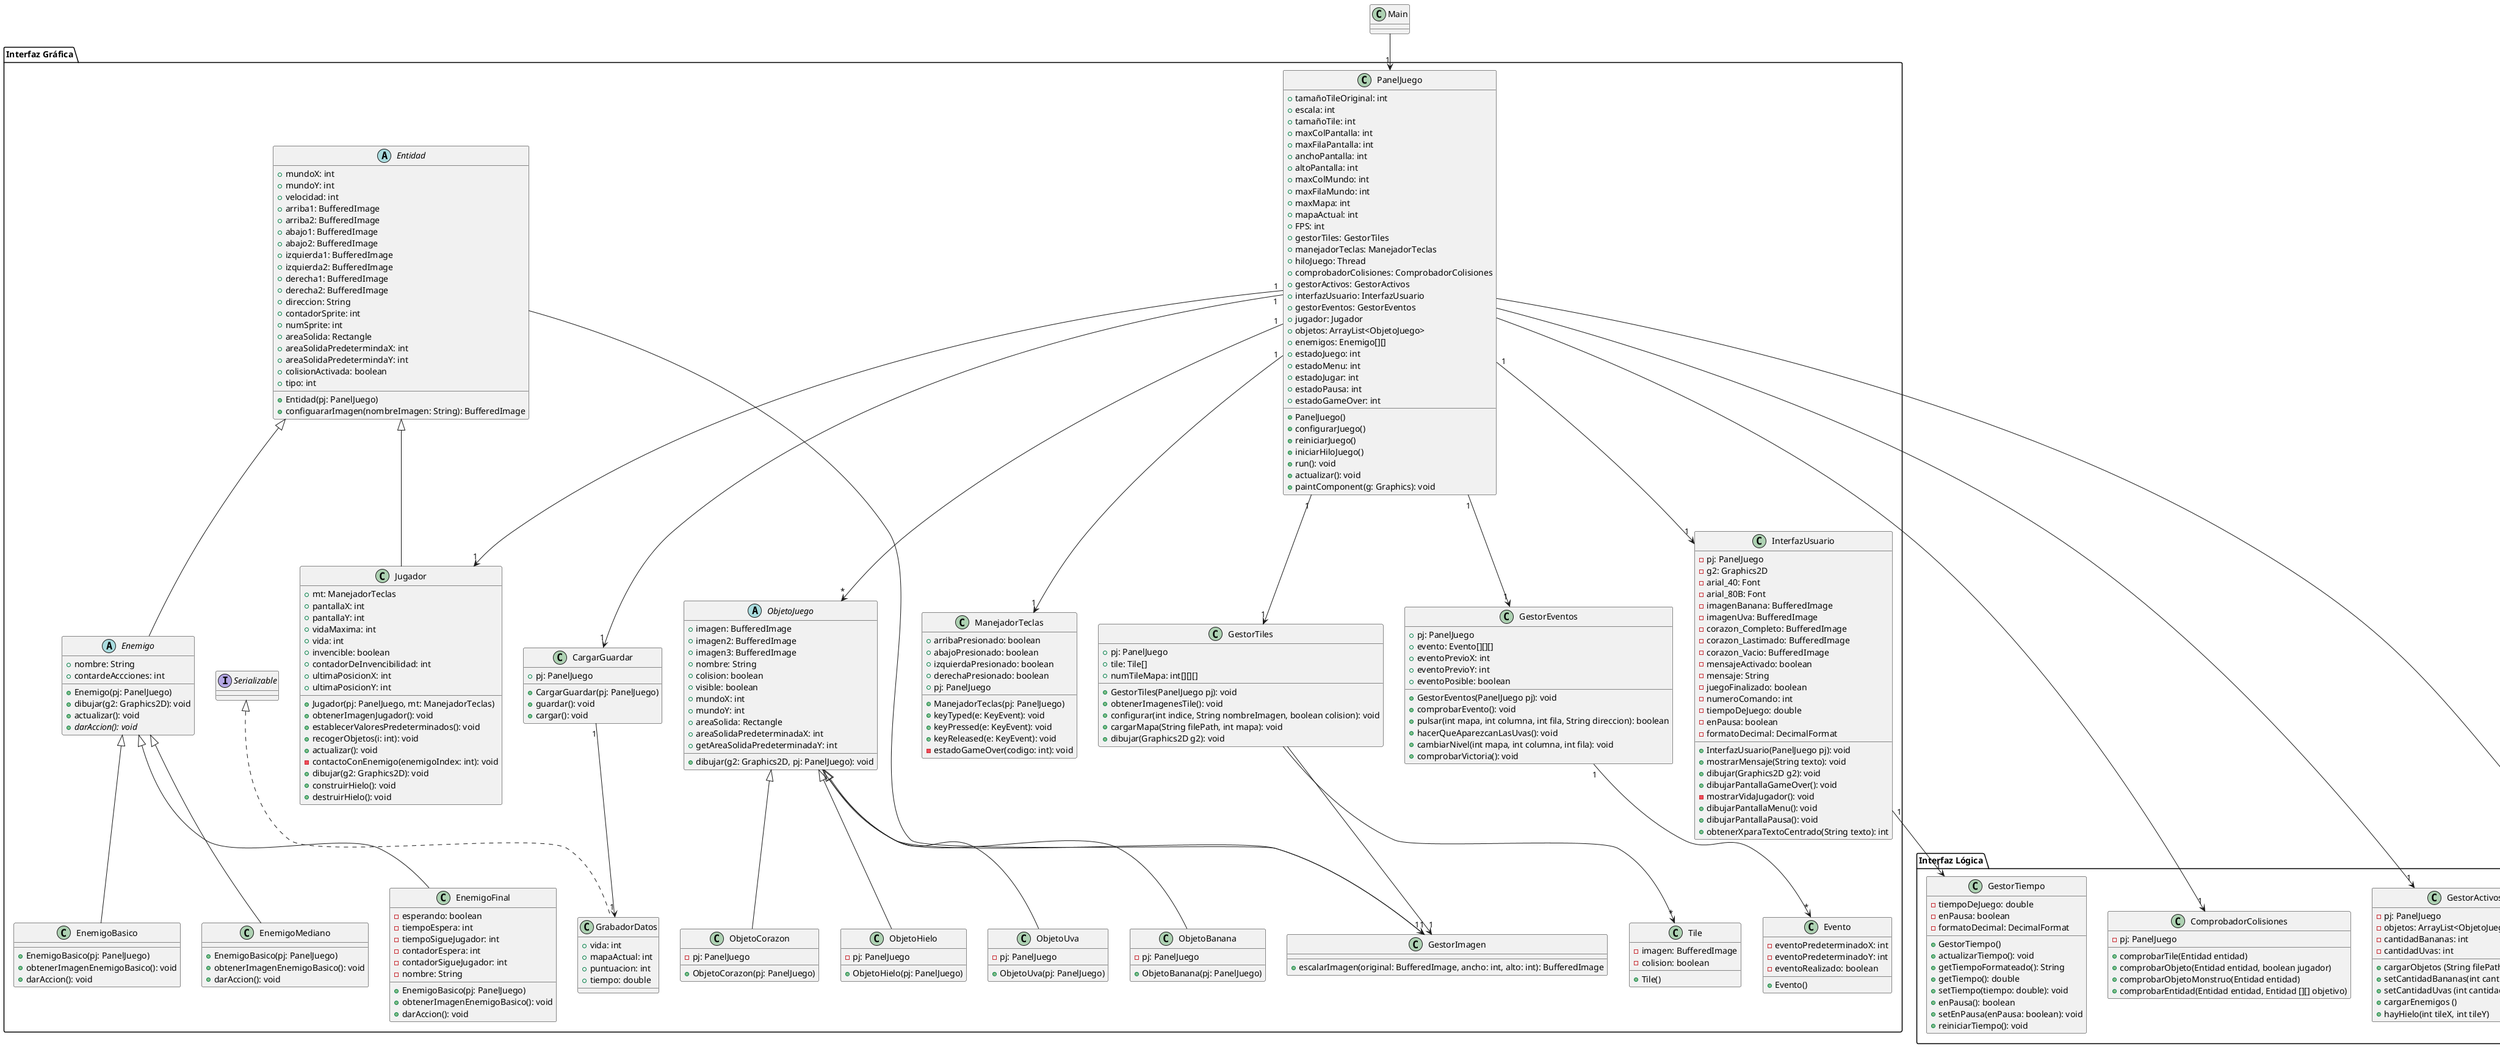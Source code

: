 @startuml

package "Interfaz Gráfica"{
    class PanelJuego {
      + tamañoTileOriginal: int
      + escala: int
      + tamañoTile: int
      + maxColPantalla: int
      + maxFilaPantalla: int
      + anchoPantalla: int
      + altoPantalla: int
      + maxColMundo: int
      + maxFilaMundo: int
      + maxMapa: int
      + mapaActual: int
      + FPS: int
      + gestorTiles: GestorTiles
      + manejadorTeclas: ManejadorTeclas
      + hiloJuego: Thread
      + comprobadorColisiones: ComprobadorColisiones
      + gestorActivos: GestorActivos
      + interfazUsuario: InterfazUsuario
      + gestorEventos: GestorEventos
      + jugador: Jugador
      + objetos: ArrayList<ObjetoJuego>
      + enemigos: Enemigo[][]
      + estadoJuego: int
      + estadoMenu: int
      + estadoJugar: int
      + estadoPausa: int
      + estadoGameOver: int

      + PanelJuego()
      + configurarJuego()
      + reiniciarJuego()
      + iniciarHiloJuego()
      + run(): void
      + actualizar(): void
      + paintComponent(g: Graphics): void
    }
    class ManejadorTeclas {
      + arribaPresionado: boolean
      + abajoPresionado: boolean
      + izquierdaPresionado: boolean
      + derechaPresionado: boolean
      + pj: PanelJuego

      + ManejadorTeclas(pj: PanelJuego)
      + keyTyped(e: KeyEvent): void
      + keyPressed(e: KeyEvent): void
      + keyReleased(e: KeyEvent): void
      - estadoGameOver(codigo: int): void
    }

    class Jugador {
      + mt: ManejadorTeclas
      + pantallaX: int
      + pantallaY: int
      + vidaMaxima: int
      + vida: int
      + invencible: boolean
      + contadorDeInvencibilidad: int
      + ultimaPosicionX: int
      + ultimaPosicionY: int

      + Jugador(pj: PanelJuego, mt: ManejadorTeclas)
      + obtenerImagenJugador(): void
      + establecerValoresPredeterminados(): void
      + recogerObjetos(i: int): void
      + actualizar(): void
      - contactoConEnemigo(enemigoIndex: int): void
      + dibujar(g2: Graphics2D): void
      + construirHielo(): void
      + destruirHielo(): void
    }

    abstract class Entidad {
        + mundoX: int
        + mundoY: int
        + velocidad: int
        + arriba1: BufferedImage
        + arriba2: BufferedImage
        + abajo1: BufferedImage
        + abajo2: BufferedImage
        + izquierda1: BufferedImage
        + izquierda2: BufferedImage
        + derecha1: BufferedImage
        + derecha2: BufferedImage
        + direccion: String
        + contadorSprite: int
        + numSprite: int
        + areaSolida: Rectangle
        + areaSolidaPredetermindaX: int
        + areaSolidaPredetermindaY: int
        + colisionActivada: boolean
        + tipo: int
        + Entidad(pj: PanelJuego)
        + configuararImagen(nombreImagen: String): BufferedImage
    }

    abstract class ObjetoJuego {
      + imagen: BufferedImage
      + imagen2: BufferedImage
      + imagen3: BufferedImage
      + nombre: String
      + colision: boolean
      + visible: boolean
      + mundoX: int
      + mundoY: int
      + areaSolida: Rectangle
      + areaSolidaPredeterminadaX: int
      + getAreaSolidaPredeterminadaY: int

      + dibujar(g2: Graphics2D, pj: PanelJuego): void
    }

    class ObjetoBanana {
      - pj: PanelJuego
      + ObjetoBanana(pj: PanelJuego)
    }

    class ObjetoCorazon {
      - pj: PanelJuego
      + ObjetoCorazon(pj: PanelJuego)
    }

    class ObjetoHielo {
      - pj: PanelJuego
      + ObjetoHielo(pj: PanelJuego)
    }

    class ObjetoUva {
      - pj: PanelJuego
      + ObjetoUva(pj: PanelJuego)
    }

    class GestorTiles {
      + pj: PanelJuego
      + tile: Tile[]
      + numTileMapa: int[][][]
      + GestorTiles(PanelJuego pj): void
      + obtenerImagenesTile(): void
      + configurar(int indice, String nombreImagen, boolean colision): void
      + cargarMapa(String filePath, int mapa): void
      + dibujar(Graphics2D g2): void
    }

    class Tile {
      - imagen: BufferedImage
      - colision: boolean

      + Tile()
    }

    class GestorEventos {
      + pj: PanelJuego
      + evento: Evento[][][]
      + eventoPrevioX: int
      + eventoPrevioY: int
      + eventoPosible: boolean
      + GestorEventos(PanelJuego pj): void
      + comprobarEvento(): void
      + pulsar(int mapa, int columna, int fila, String direccion): boolean
      + hacerQueAparezcanLasUvas(): void
      + cambiarNivel(int mapa, int columna, int fila): void
      + comprobarVictoria(): void
    }

    class Evento {
      - eventoPredeterminadoX: int
      - eventoPredeterminadoY: int
      - eventoRealizado: boolean

      + Evento()
    }


    class GestorImagen {
      + escalarImagen(original: BufferedImage, ancho: int, alto: int): BufferedImage
    }

    class InterfazUsuario {
      - pj: PanelJuego
      - g2: Graphics2D
      - arial_40: Font
      - arial_80B: Font
      - imagenBanana: BufferedImage
      - imagenUva: BufferedImage
      - corazon_Completo: BufferedImage
      - corazon_Lastimado: BufferedImage
      - corazon_Vacio: BufferedImage
      - mensajeActivado: boolean
      - mensaje: String
      - juegoFinalizado: boolean
      - numeroComando: int
      - tiempoDeJuego: double
      - enPausa: boolean
      - formatoDecimal: DecimalFormat
      + InterfazUsuario(PanelJuego pj): void
      + mostrarMensaje(String texto): void
      + dibujar(Graphics2D g2): void
      + dibujarPantallaGameOver(): void
      - mostrarVidaJugador(): void
      + dibujarPantallaMenu(): void
      + dibujarPantallaPausa(): void
      + obtenerXparaTextoCentrado(String texto): int
    }

    class EnemigoBasico {
        + EnemigoBasico(pj: PanelJuego)
        + obtenerImagenEnemigoBasico(): void
        + darAccion(): void
    }
    class EnemigoMediano {
        + EnemigoBasico(pj: PanelJuego)
        + obtenerImagenEnemigoBasico(): void
        + darAccion(): void
    }
    class EnemigoFinal {
        -esperando: boolean
        -tiempoEspera: int
        -tiempoSigueJugador: int
        -contadorEspera: int
        -contadorSigueJugador: int
        -nombre: String
        + EnemigoBasico(pj: PanelJuego)
        + obtenerImagenEnemigoBasico(): void
        + darAccion(): void

    }
    abstract class Enemigo {
        + nombre: String
        + contardeAccciones: int
        + Enemigo(pj: PanelJuego)
        + dibujar(g2: Graphics2D): void
        + actualizar(): void
        {abstract} + darAccion(): void
    }

    class CargarGuardar {
        + pj: PanelJuego
        + CargarGuardar(pj: PanelJuego)
        + guardar(): void
        + cargar(): void
    }

    class GrabadorDatos implements Serializable {
        + vida: int
        + mapaActual: int
        + puntuacion: int
        + tiempo: double
    }
}
package "Interfaz Lógica"{
    class GestorTiempo {
        - tiempoDeJuego: double
        - enPausa: boolean
        - formatoDecimal: DecimalFormat
        + GestorTiempo()
        + actualizarTiempo(): void
        + getTiempoFormateado(): String
        + getTiempo(): double
        + setTiempo(tiempo: double): void
        + enPausa(): boolean
        + setEnPausa(enPausa: boolean): void
        + reiniciarTiempo(): void
    }
    class ComprobadorColisiones{
        - pj: PanelJuego
        + comprobarTile(Entidad entidad)
        + comprobarObjeto(Entidad entidad, boolean jugador)
        + comprobarObjetoMonstruo(Entidad entidad)
        + comprobarEntidad(Entidad entidad, Entidad [][] objetivo)
    }
    class GestorActivos{
        -pj: PanelJuego
        -objetos: ArrayList<ObjetoJuego>
        -cantidadBananas: int
        -cantidadUvas: int
        + cargarObjetos (String filePath)
        + setCantidadBananas(int cantidadBananas)
        + setCantidadUvas (int cantidadUvas)
        + cargarEnemigos ()
        + hayHielo(int tileX, int tileY)
    }
    class GestorPuntuacion{
        -puntos: int
        + sumarPuntos(int cantidad)
        + reiniciarPuntuacion ()
        + getPuntos ()
        + setPuntos (int puntos)
    }
}
class Main {
}
Main --> "1"PanelJuego
PanelJuego --> "1" ComprobadorColisiones
PanelJuego --> "1" GestorActivos
PanelJuego --> "1" GestorPuntuacion
InterfazUsuario "1" --> "1" GestorTiempo
Entidad -->"1" GestorImagen
ObjetoJuego -->"1" GestorImagen
GestorTiles -->"1" GestorImagen
GestorTiles -->"*" Tile
PanelJuego "1" --> "1" ManejadorTeclas
PanelJuego "1" --> "1" Jugador
PanelJuego "1" --> "*" ObjetoJuego
Entidad <|-- Jugador
Entidad <|-- Enemigo
Enemigo <|-- EnemigoBasico
Enemigo <|-- EnemigoMediano
Enemigo <|-- EnemigoFinal
ObjetoJuego <|-- ObjetoBanana
ObjetoJuego <|-- ObjetoCorazon
ObjetoJuego <|-- ObjetoHielo
ObjetoJuego <|-- ObjetoUva
PanelJuego "1" --> "1" GestorTiles
PanelJuego "1" --> "1" GestorEventos
PanelJuego "1" --> "1" InterfazUsuario
GestorEventos "1" --> "*" Evento
PanelJuego "1" --> "1" CargarGuardar
CargarGuardar "1" --> "1" GrabadorDatos

@enduml